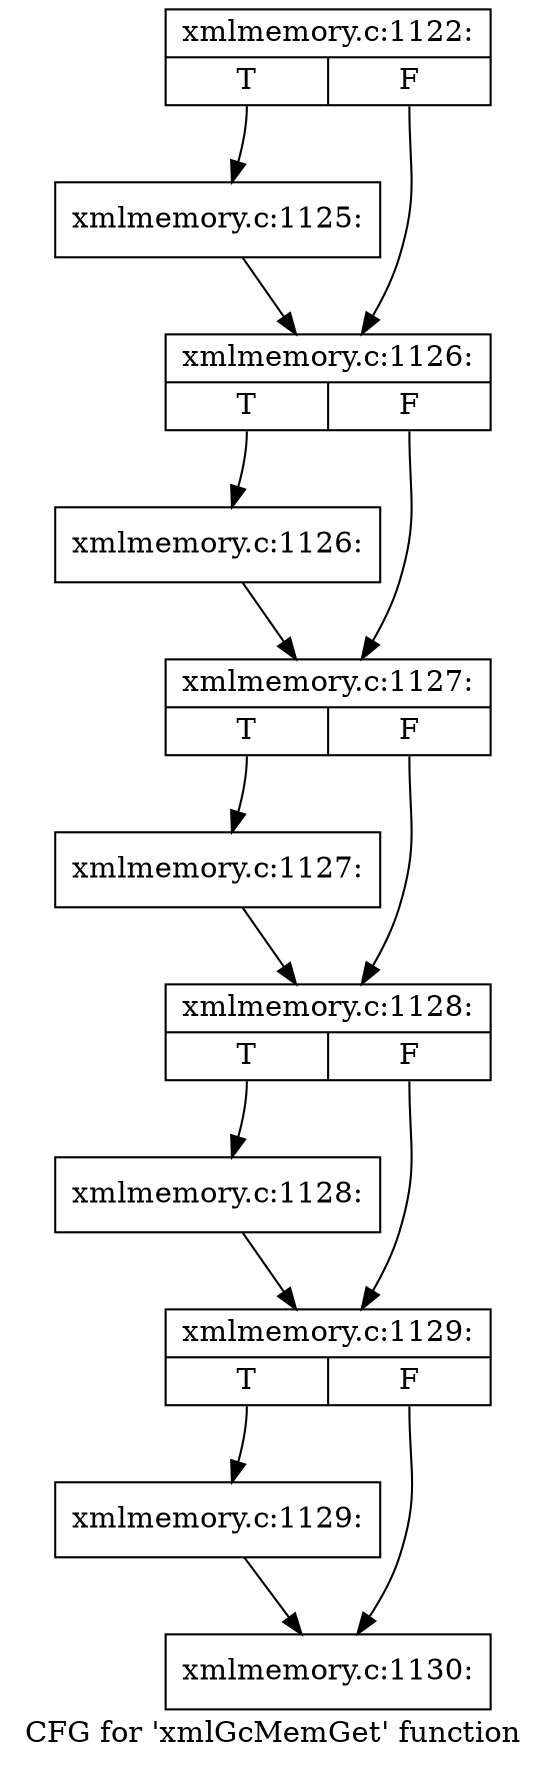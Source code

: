 digraph "CFG for 'xmlGcMemGet' function" {
	label="CFG for 'xmlGcMemGet' function";

	Node0x4b8f6c0 [shape=record,label="{xmlmemory.c:1122:|{<s0>T|<s1>F}}"];
	Node0x4b8f6c0:s0 -> Node0x4b90a00;
	Node0x4b8f6c0:s1 -> Node0x4b90a50;
	Node0x4b90a00 [shape=record,label="{xmlmemory.c:1125:}"];
	Node0x4b90a00 -> Node0x4b90a50;
	Node0x4b90a50 [shape=record,label="{xmlmemory.c:1126:|{<s0>T|<s1>F}}"];
	Node0x4b90a50:s0 -> Node0x4b90fd0;
	Node0x4b90a50:s1 -> Node0x4b91020;
	Node0x4b90fd0 [shape=record,label="{xmlmemory.c:1126:}"];
	Node0x4b90fd0 -> Node0x4b91020;
	Node0x4b91020 [shape=record,label="{xmlmemory.c:1127:|{<s0>T|<s1>F}}"];
	Node0x4b91020:s0 -> Node0x4b915a0;
	Node0x4b91020:s1 -> Node0x4b915f0;
	Node0x4b915a0 [shape=record,label="{xmlmemory.c:1127:}"];
	Node0x4b915a0 -> Node0x4b915f0;
	Node0x4b915f0 [shape=record,label="{xmlmemory.c:1128:|{<s0>T|<s1>F}}"];
	Node0x4b915f0:s0 -> Node0x4b91b70;
	Node0x4b915f0:s1 -> Node0x4b91bc0;
	Node0x4b91b70 [shape=record,label="{xmlmemory.c:1128:}"];
	Node0x4b91b70 -> Node0x4b91bc0;
	Node0x4b91bc0 [shape=record,label="{xmlmemory.c:1129:|{<s0>T|<s1>F}}"];
	Node0x4b91bc0:s0 -> Node0x4b92140;
	Node0x4b91bc0:s1 -> Node0x4b92190;
	Node0x4b92140 [shape=record,label="{xmlmemory.c:1129:}"];
	Node0x4b92140 -> Node0x4b92190;
	Node0x4b92190 [shape=record,label="{xmlmemory.c:1130:}"];
}
